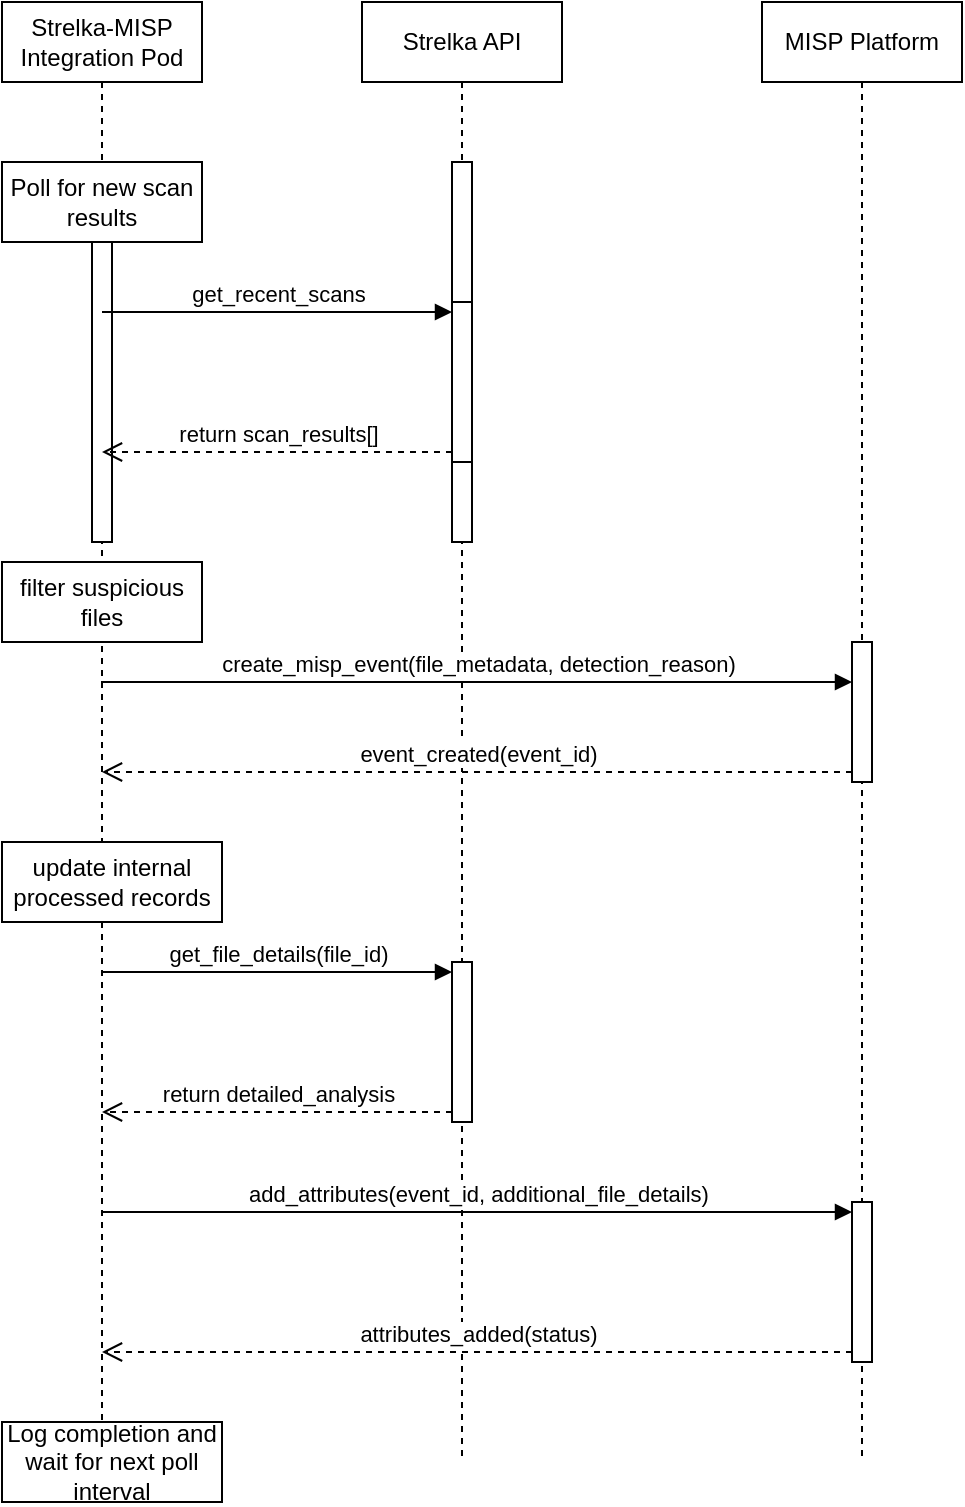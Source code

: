<mxfile version="27.0.5">
  <diagram name="Page-1" id="2YBvvXClWsGukQMizWep">
    <mxGraphModel dx="940" dy="619" grid="1" gridSize="10" guides="1" tooltips="1" connect="1" arrows="1" fold="1" page="1" pageScale="1" pageWidth="850" pageHeight="1100" math="0" shadow="0">
      <root>
        <mxCell id="0" />
        <mxCell id="1" parent="0" />
        <mxCell id="aM9ryv3xv72pqoxQDRHE-1" value="Strelka-MISP Integration Pod" style="shape=umlLifeline;perimeter=lifelinePerimeter;whiteSpace=wrap;html=1;container=0;dropTarget=0;collapsible=0;recursiveResize=0;outlineConnect=0;portConstraint=eastwest;newEdgeStyle={&quot;edgeStyle&quot;:&quot;elbowEdgeStyle&quot;,&quot;elbow&quot;:&quot;vertical&quot;,&quot;curved&quot;:0,&quot;rounded&quot;:0};" parent="1" vertex="1">
          <mxGeometry x="40" y="40" width="100" height="730" as="geometry" />
        </mxCell>
        <mxCell id="aM9ryv3xv72pqoxQDRHE-2" value="" style="html=1;points=[];perimeter=orthogonalPerimeter;outlineConnect=0;targetShapes=umlLifeline;portConstraint=eastwest;newEdgeStyle={&quot;edgeStyle&quot;:&quot;elbowEdgeStyle&quot;,&quot;elbow&quot;:&quot;vertical&quot;,&quot;curved&quot;:0,&quot;rounded&quot;:0};" parent="aM9ryv3xv72pqoxQDRHE-1" vertex="1">
          <mxGeometry x="45" y="120" width="10" height="150" as="geometry" />
        </mxCell>
        <mxCell id="aM9ryv3xv72pqoxQDRHE-5" value="Strelka API" style="shape=umlLifeline;perimeter=lifelinePerimeter;whiteSpace=wrap;html=1;container=0;dropTarget=0;collapsible=0;recursiveResize=0;outlineConnect=0;portConstraint=eastwest;newEdgeStyle={&quot;edgeStyle&quot;:&quot;elbowEdgeStyle&quot;,&quot;elbow&quot;:&quot;vertical&quot;,&quot;curved&quot;:0,&quot;rounded&quot;:0};" parent="1" vertex="1">
          <mxGeometry x="220" y="40" width="100" height="730" as="geometry" />
        </mxCell>
        <mxCell id="aM9ryv3xv72pqoxQDRHE-6" value="" style="html=1;points=[];perimeter=orthogonalPerimeter;outlineConnect=0;targetShapes=umlLifeline;portConstraint=eastwest;newEdgeStyle={&quot;edgeStyle&quot;:&quot;elbowEdgeStyle&quot;,&quot;elbow&quot;:&quot;vertical&quot;,&quot;curved&quot;:0,&quot;rounded&quot;:0};" parent="aM9ryv3xv72pqoxQDRHE-5" vertex="1">
          <mxGeometry x="45" y="80" width="10" height="190" as="geometry" />
        </mxCell>
        <mxCell id="eAFnFNyqDXYWpstTD067-16" value="" style="html=1;points=[[0,0,0,0,5],[0,1,0,0,-5],[1,0,0,0,5],[1,1,0,0,-5]];perimeter=orthogonalPerimeter;outlineConnect=0;targetShapes=umlLifeline;portConstraint=eastwest;newEdgeStyle={&quot;curved&quot;:0,&quot;rounded&quot;:0};" vertex="1" parent="aM9ryv3xv72pqoxQDRHE-5">
          <mxGeometry x="45" y="480" width="10" height="80" as="geometry" />
        </mxCell>
        <mxCell id="eAFnFNyqDXYWpstTD067-22" value="" style="html=1;points=[[0,0,0,0,5],[0,1,0,0,-5],[1,0,0,0,5],[1,1,0,0,-5]];perimeter=orthogonalPerimeter;outlineConnect=0;targetShapes=umlLifeline;portConstraint=eastwest;newEdgeStyle={&quot;curved&quot;:0,&quot;rounded&quot;:0};" vertex="1" parent="aM9ryv3xv72pqoxQDRHE-5">
          <mxGeometry x="45" y="150" width="10" height="80" as="geometry" />
        </mxCell>
        <mxCell id="eAFnFNyqDXYWpstTD067-1" value="MISP Platform" style="shape=umlLifeline;perimeter=lifelinePerimeter;whiteSpace=wrap;html=1;container=0;dropTarget=0;collapsible=0;recursiveResize=0;outlineConnect=0;portConstraint=eastwest;newEdgeStyle={&quot;edgeStyle&quot;:&quot;elbowEdgeStyle&quot;,&quot;elbow&quot;:&quot;vertical&quot;,&quot;curved&quot;:0,&quot;rounded&quot;:0};" vertex="1" parent="1">
          <mxGeometry x="420" y="40" width="100" height="730" as="geometry" />
        </mxCell>
        <mxCell id="eAFnFNyqDXYWpstTD067-12" value="" style="html=1;points=[[0,0,0,0,5],[0,1,0,0,-5],[1,0,0,0,5],[1,1,0,0,-5]];perimeter=orthogonalPerimeter;outlineConnect=0;targetShapes=umlLifeline;portConstraint=eastwest;newEdgeStyle={&quot;curved&quot;:0,&quot;rounded&quot;:0};" vertex="1" parent="eAFnFNyqDXYWpstTD067-1">
          <mxGeometry x="45" y="320" width="10" height="70" as="geometry" />
        </mxCell>
        <mxCell id="eAFnFNyqDXYWpstTD067-19" value="" style="html=1;points=[[0,0,0,0,5],[0,1,0,0,-5],[1,0,0,0,5],[1,1,0,0,-5]];perimeter=orthogonalPerimeter;outlineConnect=0;targetShapes=umlLifeline;portConstraint=eastwest;newEdgeStyle={&quot;curved&quot;:0,&quot;rounded&quot;:0};" vertex="1" parent="eAFnFNyqDXYWpstTD067-1">
          <mxGeometry x="45" y="600" width="10" height="80" as="geometry" />
        </mxCell>
        <mxCell id="eAFnFNyqDXYWpstTD067-4" value="Poll for new scan results" style="rounded=0;whiteSpace=wrap;html=1;" vertex="1" parent="1">
          <mxGeometry x="40" y="120" width="100" height="40" as="geometry" />
        </mxCell>
        <mxCell id="eAFnFNyqDXYWpstTD067-10" value="&lt;div&gt;update internal&lt;/div&gt;&lt;div&gt;processed records&lt;/div&gt;" style="rounded=0;whiteSpace=wrap;html=1;" vertex="1" parent="1">
          <mxGeometry x="40" y="460" width="110" height="40" as="geometry" />
        </mxCell>
        <mxCell id="eAFnFNyqDXYWpstTD067-13" value="create_misp_event(file_metadata, detection_reason)" style="html=1;verticalAlign=bottom;endArrow=block;curved=0;rounded=0;entryX=0;entryY=0;entryDx=0;entryDy=5;" edge="1" parent="1">
          <mxGeometry relative="1" as="geometry">
            <mxPoint x="89.5" y="380" as="sourcePoint" />
            <mxPoint x="465" y="380" as="targetPoint" />
          </mxGeometry>
        </mxCell>
        <mxCell id="eAFnFNyqDXYWpstTD067-14" value="&lt;div&gt;event_created(event_id)&lt;/div&gt;" style="html=1;verticalAlign=bottom;endArrow=open;dashed=1;endSize=8;curved=0;rounded=0;exitX=0;exitY=1;exitDx=0;exitDy=-5;" edge="1" source="eAFnFNyqDXYWpstTD067-12" parent="1" target="aM9ryv3xv72pqoxQDRHE-1">
          <mxGeometry relative="1" as="geometry">
            <mxPoint x="395" y="485" as="targetPoint" />
          </mxGeometry>
        </mxCell>
        <mxCell id="eAFnFNyqDXYWpstTD067-15" value="filter suspicious files" style="rounded=0;whiteSpace=wrap;html=1;" vertex="1" parent="1">
          <mxGeometry x="40" y="320" width="100" height="40" as="geometry" />
        </mxCell>
        <mxCell id="eAFnFNyqDXYWpstTD067-17" value="get_file_details(file_id)" style="html=1;verticalAlign=bottom;endArrow=block;curved=0;rounded=0;entryX=0;entryY=0;entryDx=0;entryDy=5;" edge="1" target="eAFnFNyqDXYWpstTD067-16" parent="1" source="aM9ryv3xv72pqoxQDRHE-1">
          <mxGeometry relative="1" as="geometry">
            <mxPoint x="195" y="525" as="sourcePoint" />
          </mxGeometry>
        </mxCell>
        <mxCell id="eAFnFNyqDXYWpstTD067-18" value="return detailed_analysis" style="html=1;verticalAlign=bottom;endArrow=open;dashed=1;endSize=8;curved=0;rounded=0;exitX=0;exitY=1;exitDx=0;exitDy=-5;" edge="1" source="eAFnFNyqDXYWpstTD067-16" parent="1" target="aM9ryv3xv72pqoxQDRHE-1">
          <mxGeometry relative="1" as="geometry">
            <mxPoint x="195" y="595" as="targetPoint" />
          </mxGeometry>
        </mxCell>
        <mxCell id="eAFnFNyqDXYWpstTD067-20" value="add_attributes(event_id, additional_file_details)" style="html=1;verticalAlign=bottom;endArrow=block;curved=0;rounded=0;entryX=0;entryY=0;entryDx=0;entryDy=5;" edge="1" target="eAFnFNyqDXYWpstTD067-19" parent="1" source="aM9ryv3xv72pqoxQDRHE-1">
          <mxGeometry relative="1" as="geometry">
            <mxPoint x="395" y="645" as="sourcePoint" />
          </mxGeometry>
        </mxCell>
        <mxCell id="eAFnFNyqDXYWpstTD067-21" value="attributes_added(status)" style="html=1;verticalAlign=bottom;endArrow=open;dashed=1;endSize=8;curved=0;rounded=0;exitX=0;exitY=1;exitDx=0;exitDy=-5;" edge="1" source="eAFnFNyqDXYWpstTD067-19" parent="1" target="aM9ryv3xv72pqoxQDRHE-1">
          <mxGeometry relative="1" as="geometry">
            <mxPoint x="395" y="715" as="targetPoint" />
          </mxGeometry>
        </mxCell>
        <mxCell id="eAFnFNyqDXYWpstTD067-23" value="get_recent_scans" style="html=1;verticalAlign=bottom;endArrow=block;curved=0;rounded=0;entryX=0;entryY=0;entryDx=0;entryDy=5;" edge="1" target="eAFnFNyqDXYWpstTD067-22" parent="1" source="aM9ryv3xv72pqoxQDRHE-1">
          <mxGeometry relative="1" as="geometry">
            <mxPoint x="195" y="195" as="sourcePoint" />
          </mxGeometry>
        </mxCell>
        <mxCell id="eAFnFNyqDXYWpstTD067-24" value="return scan_results[]" style="html=1;verticalAlign=bottom;endArrow=open;dashed=1;endSize=8;curved=0;rounded=0;exitX=0;exitY=1;exitDx=0;exitDy=-5;" edge="1" source="eAFnFNyqDXYWpstTD067-22" parent="1" target="aM9ryv3xv72pqoxQDRHE-1">
          <mxGeometry relative="1" as="geometry">
            <mxPoint x="195" y="265" as="targetPoint" />
          </mxGeometry>
        </mxCell>
        <mxCell id="eAFnFNyqDXYWpstTD067-25" value="&lt;div&gt;Log completion and wait for next poll interval&lt;/div&gt;" style="rounded=0;whiteSpace=wrap;html=1;" vertex="1" parent="1">
          <mxGeometry x="40" y="750" width="110" height="40" as="geometry" />
        </mxCell>
      </root>
    </mxGraphModel>
  </diagram>
</mxfile>
